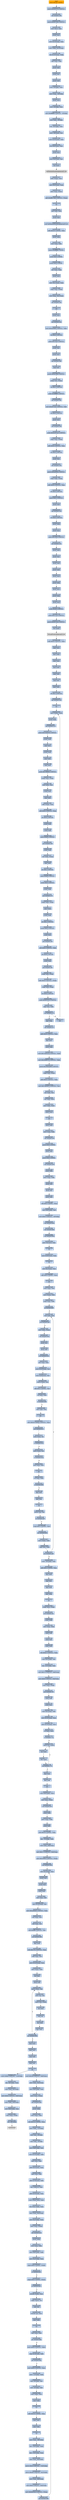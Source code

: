digraph G {
node[shape=rectangle,style=filled,fillcolor=lightsteelblue,color=lightsteelblue]
bgcolor="transparent"
a0x00401004pushl_0x28UINT8[label="start\npushl $0x28<UINT8>",fillcolor="orange",color="lightgrey"];
a0x00401006pushl_0x402070UINT32[label="0x00401006\npushl $0x402070<UINT32>"];
a0x0040100bcall_0x00401284[label="0x0040100b\ncall 0x00401284"];
a0x00401284pushl_0x4012d0UINT32[label="0x00401284\npushl $0x4012d0<UINT32>"];
a0x00401289movl_fs_0_eax[label="0x00401289\nmovl %fs:0, %eax"];
a0x0040128fpushl_eax[label="0x0040128f\npushl %eax"];
a0x00401290movl_0x10esp__eax[label="0x00401290\nmovl 0x10(%esp), %eax"];
a0x00401294movl_ebp_0x10esp_[label="0x00401294\nmovl %ebp, 0x10(%esp)"];
a0x00401298leal_0x10esp__ebp[label="0x00401298\nleal 0x10(%esp), %ebp"];
a0x0040129csubl_eax_esp[label="0x0040129c\nsubl %eax, %esp"];
a0x0040129epushl_ebx[label="0x0040129e\npushl %ebx"];
a0x0040129fpushl_esi[label="0x0040129f\npushl %esi"];
a0x004012a0pushl_edi[label="0x004012a0\npushl %edi"];
a0x004012a1movl__8ebp__eax[label="0x004012a1\nmovl -8(%ebp), %eax"];
a0x004012a4movl_esp__24ebp_[label="0x004012a4\nmovl %esp, -24(%ebp)"];
a0x004012a7pushl_eax[label="0x004012a7\npushl %eax"];
a0x004012a8movl__4ebp__eax[label="0x004012a8\nmovl -4(%ebp), %eax"];
a0x004012abmovl_0xffffffffUINT32__4ebp_[label="0x004012ab\nmovl $0xffffffff<UINT32>, -4(%ebp)"];
a0x004012b2movl_eax__8ebp_[label="0x004012b2\nmovl %eax, -8(%ebp)"];
a0x004012b5leal__16ebp__eax[label="0x004012b5\nleal -16(%ebp), %eax"];
a0x004012b8movl__56eax__esi[label="0x004012b8\nmovl -56(%eax), %esi"];
a0x004012bbmovl_0x20eax__eax[label="0x004012bb\nmovl 0x20(%eax), %eax"];
a0x004012beleal_0x4eax__eax[label="0x004012be\nleal 0x4(%eax), %eax"];
a0x004012c1pushl_eax[label="0x004012c1\npushl %eax"];
a0x004012c2movl_0x5esi__esi[label="0x004012c2\nmovl 0x5(%esi), %esi"];
a0x004012c5call_esi_[label="0x004012c5\ncall (%esi)"];
GetModuleHandleA_kernel32_dll[label="GetModuleHandleA@kernel32.dll",fillcolor="lightgrey",color="lightgrey"];
a0x004012c7addl_esp__eax[label="0x004012c7\naddl (%esp), %eax"];
a0x004012camovl_0x5eax__eax[label="0x004012ca\nmovl 0x5(%eax), %eax"];
a0x004012cdmovl_eax_eax_[label="0x004012cd\nmovl %eax, (%eax)"];
a0x004012cfaddl_0xfff613d4UINT32_eax_[label="0x004012cf\naddl $0xfff613d4<UINT32>, (%eax)"];
a0x004012d5ret[label="0x004012d5\nret"];
a0x00401010xorl_edi_edi[label="0x00401010\nxorl %edi, %edi"];
a0x00401012pushl_edi[label="0x00401012\npushl %edi"];
a0x00401013call_GetModuleHandleA_kernel32_dll[label="0x00401013\ncall GetModuleHandleA@kernel32.dll"];
a0x004013d4addl_0x50UINT8_esp[label="0x004013d4\naddl $0x50<UINT8>, %esp"];
a0x004013d7pushl_ebp[label="0x004013d7\npushl %ebp"];
a0x004013d8movl_esp_ebp[label="0x004013d8\nmovl %esp, %ebp"];
a0x004013dapushl_0xffffffffUINT8[label="0x004013da\npushl $0xffffffff<UINT8>"];
a0x004013dcpushl_0x0UINT8[label="0x004013dc\npushl $0x0<UINT8>"];
a0x004013depushl_0x0UINT8[label="0x004013de\npushl $0x0<UINT8>"];
a0x004013e0xorl_eax_eax[label="0x004013e0\nxorl %eax, %eax"];
a0x004013e2pushl_eax[label="0x004013e2\npushl %eax"];
a0x004013e3movl_fs_eax__eax[label="0x004013e3\nmovl %fs:(%eax), %eax"];
a0x004013e6xchgl_eax_esp_[label="0x004013e6\nxchgl %eax, (%esp)"];
a0x004013e9movl_esp_fs_eax_[label="0x004013e9\nmovl %esp, %fs:(%eax)"];
a0x004013eccall_0x004012e4[label="0x004013ec\ncall 0x004012e4"];
a0x004012e4ret[label="0x004012e4\nret"];
a0x004013f1pushl_eax[label="0x004013f1\npushl %eax"];
a0x004013f2call_0x004013cc[label="0x004013f2\ncall 0x004013cc"];
a0x004013ccmovl_0x4a0d68UINT32_ebx[label="0x004013cc\nmovl $0x4a0d68<UINT32>, %ebx"];
a0x004013d1ret_0x4UINT16[label="0x004013d1\nret $0x4<UINT16>"];
a0x004013f7pushl_0x10a0UINT32[label="0x004013f7\npushl $0x10a0<UINT32>"];
a0x004013fcpushl_esi[label="0x004013fc\npushl %esi"];
a0x004013fdpushl_ecx[label="0x004013fd\npushl %ecx"];
a0x004013fecall_0x004013b0[label="0x004013fe\ncall 0x004013b0"];
a0x004013b0popl_esi[label="0x004013b0\npopl %esi"];
a0x004013b1pushl_0x4a1f88UINT32[label="0x004013b1\npushl $0x4a1f88<UINT32>"];
a0x004013b6xchgl_esi_esp_[label="0x004013b6\nxchgl %esi, (%esp)"];
a0x004013b9ret_0xcUINT16[label="0x004013b9\nret $0xc<UINT16>"];
a0x00401403pushl_0xffffffffUINT32[label="0x00401403\npushl $0xffffffff<UINT32>"];
a0x00401408call_0x0040136c[label="0x00401408\ncall 0x0040136c"];
a0x0040136cmovl_0x4015e4UINT32_edi[label="0x0040136c\nmovl $0x4015e4<UINT32>, %edi"];
a0x00401371ret_0x4UINT16[label="0x00401371\nret $0x4<UINT16>"];
a0x0040140dpushl_ecx[label="0x0040140d\npushl %ecx"];
a0x0040140ecall_0x0040139f[label="0x0040140e\ncall 0x0040139f"];
a0x0040139fpushl_0x4c4f7ea2UINT32[label="0x0040139f\npushl $0x4c4f7ea2<UINT32>"];
a0x004013a4xchgl_eax_esp_[label="0x004013a4\nxchgl %eax, (%esp)"];
a0x004013a7addl_0x4UINT32_esp[label="0x004013a7\naddl $0x4<UINT32>, %esp"];
a0x004013adret_0x4UINT16[label="0x004013ad\nret $0x4<UINT16>"];
a0x00401413pushl_esi[label="0x00401413\npushl %esi"];
a0x00401414call_0x0040135b[label="0x00401414\ncall 0x0040135b"];
a0x0040135bpushl_0x4a0004UINT32[label="0x0040135b\npushl $0x4a0004<UINT32>"];
a0x00401360xchgl_edx_esp_[label="0x00401360\nxchgl %edx, (%esp)"];
a0x00401363addl_0x4UINT32_esp[label="0x00401363\naddl $0x4<UINT32>, %esp"];
a0x00401369ret_0x4UINT16[label="0x00401369\nret $0x4<UINT16>"];
a0x00401419pushl_0x2UINT32[label="0x00401419\npushl $0x2<UINT32>"];
a0x0040141epushl_edi[label="0x0040141e\npushl %edi"];
a0x0040141fcall_0x0040132e[label="0x0040141f\ncall 0x0040132e"];
a0x0040132eret_0x8UINT16[label="0x0040132e\nret $0x8<UINT16>"];
a0x00401424pushl_ebp[label="0x00401424\npushl %ebp"];
a0x00401425pushl_eax[label="0x00401425\npushl %eax"];
a0x00401426pushl_0x1000UINT32[label="0x00401426\npushl $0x1000<UINT32>"];
a0x0040142bcall_0x00401331[label="0x0040142b\ncall 0x00401331"];
a0x00401331pushl_ebx[label="0x00401331\npushl %ebx"];
a0x00401332pushl_esi[label="0x00401332\npushl %esi"];
a0x00401333pushl_edi[label="0x00401333\npushl %edi"];
a0x00401334pushl_edx[label="0x00401334\npushl %edx"];
a0x00401335pushl_eax[label="0x00401335\npushl %eax"];
a0x00401336pushl_ebp[label="0x00401336\npushl %ebp"];
a0x00401337pushl_ecx[label="0x00401337\npushl %ecx"];
a0x00401338pushl_ebp[label="0x00401338\npushl %ebp"];
a0x00401339pushl_esp[label="0x00401339\npushl %esp"];
a0x0040133apushl_0x40UINT32[label="0x0040133a\npushl $0x40<UINT32>"];
a0x0040133fpushl_0x1220UINT32[label="0x0040133f\npushl $0x1220<UINT32>"];
a0x00401344pushl_0x4015e4UINT32[label="0x00401344\npushl $0x4015e4<UINT32>"];
a0x00401349call_edx_[label="0x00401349\ncall (%edx)"];
VirtualProtect_kernel32_dll[label="VirtualProtect@kernel32.dll",fillcolor="lightgrey",color="lightgrey"];
a0x0040134baddl_0x4UINT32_esp[label="0x0040134b\naddl $0x4<UINT32>, %esp"];
a0x00401351popl_ecx[label="0x00401351\npopl %ecx"];
a0x00401352popl_ebp[label="0x00401352\npopl %ebp"];
a0x00401353popl_eax[label="0x00401353\npopl %eax"];
a0x00401354popl_edx[label="0x00401354\npopl %edx"];
a0x00401355popl_edi[label="0x00401355\npopl %edi"];
a0x00401356popl_esi[label="0x00401356\npopl %esi"];
a0x00401357popl_ebx[label="0x00401357\npopl %ebx"];
a0x00401358ret_0xcUINT16[label="0x00401358\nret $0xc<UINT16>"];
a0x00401430call_0x004012e5[label="0x00401430\ncall 0x004012e5"];
a0x004012e5ret[label="0x004012e5\nret"];
a0x00401435movl_ebx__edx[label="0x00401435\nmovl (%ebx), %edx"];
a0x00401437pushl_edx[label="0x00401437\npushl %edx"];
a0x00401438call_0x0040137d[label="0x00401438\ncall 0x0040137d"];
a0x0040137dpushl_0x3c6ef35fUINT32[label="0x0040137d\npushl $0x3c6ef35f<UINT32>"];
a0x00401382pushl_edx[label="0x00401382\npushl %edx"];
a0x00401383popl_ecx[label="0x00401383\npopl %ecx"];
a0x00401384pushl_eax[label="0x00401384\npushl %eax"];
a0x00401385popl_edx[label="0x00401385\npopl %edx"];
a0x00401386popl_eax[label="0x00401386\npopl %eax"];
a0x00401387pushl_0x19660dUINT32[label="0x00401387\npushl $0x19660d<UINT32>"];
a0x0040138cxchgl_eax_esp_[label="0x0040138c\nxchgl %eax, (%esp)"];
a0x0040138fmull_edx_eax[label="0x0040138f\nmull %edx, %eax"];
a0x00401391pushl_ecx[label="0x00401391\npushl %ecx"];
a0x00401392popl_edx[label="0x00401392\npopl %edx"];
a0x00401393addl_esp__eax[label="0x00401393\naddl (%esp), %eax"];
a0x00401396addl_0x4UINT32_esp[label="0x00401396\naddl $0x4<UINT32>, %esp"];
a0x0040139cret_0x4UINT16[label="0x0040139c\nret $0x4<UINT16>"];
a0x0040143dpushl_edx[label="0x0040143d\npushl %edx"];
a0x0040143epushl_edi[label="0x0040143e\npushl %edi"];
a0x0040143fpushl_0x80UINT32[label="0x0040143f\npushl $0x80<UINT32>"];
a0x00401444call_0x004012e6[label="0x00401444\ncall 0x004012e6"];
a0x004012e6pushl_eax[label="0x004012e6\npushl %eax"];
a0x004012e7xorl_edx_esp_[label="0x004012e7\nxorl %edx, (%esp)"];
a0x004012eapopl_edx[label="0x004012ea\npopl %edx"];
a0x004012ebret_0xcUINT16[label="0x004012eb\nret $0xc<UINT16>"];
a0x00401449pushl_0x80UINT32[label="0x00401449\npushl $0x80<UINT32>"];
a0x0040144epushl_0x0UINT32[label="0x0040144e\npushl $0x0<UINT32>"];
a0x00401453pushl_ebx[label="0x00401453\npushl %ebx"];
a0x00401454call_0x00401374[label="0x00401454\ncall 0x00401374"];
a0x00401374xchgl_edx_esp_[label="0x00401374\nxchgl %edx, (%esp)"];
a0x00401377popl_edi_[label="0x00401377\npopl (%edi)"];
a0x00401379pushl_edx[label="0x00401379\npushl %edx"];
a0x0040137aret_0xcUINT16[label="0x0040137a\nret $0xc<UINT16>"];
a0x00401459pushl_0x0UINT32[label="0x00401459\npushl $0x0<UINT32>"];
a0x0040145epushl_ecx[label="0x0040145e\npushl %ecx"];
a0x0040145fcall_0x004012ee[label="0x0040145f\ncall 0x004012ee"];
a0x004012eeaddl_0x4UINT32_ebx[label="0x004012ee\naddl $0x4<UINT32>, %ebx"];
a0x004012f4ret_0x8UINT16[label="0x004012f4\nret $0x8<UINT16>"];
a0x00401464pushl_eax[label="0x00401464\npushl %eax"];
a0x00401465call_0x004013bc[label="0x00401465\ncall 0x004013bc"];
a0x004013bcxchgl_edi_esp_[label="0x004013bc\nxchgl %edi, (%esp)"];
a0x004013bfaddl_0x4UINT32_esp_[label="0x004013bf\naddl $0x4<UINT32>, (%esp)"];
a0x004013c6xchgl_edi_esp_[label="0x004013c6\nxchgl %edi, (%esp)"];
a0x004013c9ret_0x4UINT16[label="0x004013c9\nret $0x4<UINT16>"];
a0x0040146apushl_0x401435UINT32[label="0x0040146a\npushl $0x401435<UINT32>"];
a0x0040146fcmpl_esi_ebx[label="0x0040146f\ncmpl %esi, %ebx"];
a0x00401471jae_0x00401474[label="0x00401471\njae 0x00401474"];
a0x00401473ret[label="0x00401473\nret"];
a0x00401474popl_ebp[label="0x00401474\npopl %ebp"];
a0x00401475call_0x004012f7[label="0x00401475\ncall 0x004012f7"];
a0x004012f7addl_0x4UINT32_esp[label="0x004012f7\naddl $0x4<UINT32>, %esp"];
a0x004012fdpopl_fs_0[label="0x004012fd\npopl %fs:0"];
a0x00401304pushl_ebp[label="0x00401304\npushl %ebp"];
a0x00401305movl_0x7abcfa24UINT32_edx[label="0x00401305\nmovl $0x7abcfa24<UINT32>, %edx"];
a0x0040130amovl_0x26fef87dUINT32_ebx[label="0x0040130a\nmovl $0x26fef87d<UINT32>, %ebx"];
a0x0040130fpushl_0x26beed99UINT32[label="0x0040130f\npushl $0x26beed99<UINT32>"];
a0x00401314xchgl_edi_esp_[label="0x00401314\nxchgl %edi, (%esp)"];
a0x00401317addl_0x4UINT32_esp[label="0x00401317\naddl $0x4<UINT32>, %esp"];
a0x0040131dmovl_0x7afce921UINT32_esi[label="0x0040131d\nmovl $0x7afce921<UINT32>, %esi"];
a0x00401322xorl_edx_esi[label="0x00401322\nxorl %edx, %esi"];
a0x00401324xorl_edi_ebx[label="0x00401324\nxorl %edi, %ebx"];
a0x00401326movl_ebx_esi_[label="0x00401326\nmovl %ebx, (%esi)"];
a0x00401328pushl_esi_[label="0x00401328\npushl (%esi)"];
a0x0040132aret[label="0x0040132a\nret"];
a0x004015e4pushl_ebp[label="0x004015e4\npushl %ebp"];
a0x004015e5movl_esp_ebp[label="0x004015e5\nmovl %esp, %ebp"];
a0x004015e7call_0x004015f8[label="0x004015e7\ncall 0x004015f8"];
a0x004015f8pushl_0x0UINT8[label="0x004015f8\npushl $0x0<UINT8>"];
a0x004015fapushl_esp[label="0x004015fa\npushl %esp"];
a0x004015fbpushl_0x0UINT8[label="0x004015fb\npushl $0x0<UINT8>"];
a0x004015fdcall_0x00401ab0[label="0x004015fd\ncall 0x00401ab0"];
a0x00401ab0pushl_ebp[label="0x00401ab0\npushl %ebp"];
a0x00401ab1movl_esp_ebp[label="0x00401ab1\nmovl %esp, %ebp"];
a0x00401ab3pushl_edi[label="0x00401ab3\npushl %edi"];
a0x00401ab4pushl_esi[label="0x00401ab4\npushl %esi"];
a0x00401ab5pushl_ebx[label="0x00401ab5\npushl %ebx"];
a0x00401ab6subl_0xcUINT8_esp[label="0x00401ab6\nsubl $0xc<UINT8>, %esp"];
a0x00401ab9movl_0x8ebp__edi[label="0x00401ab9\nmovl 0x8(%ebp), %edi"];
a0x00401abcmovl_0x0UINT32__16ebp_[label="0x00401abc\nmovl $0x0<UINT32>, -16(%ebp)"];
a0x00401ac3call_0x004016de[label="0x00401ac3\ncall 0x004016de"];
a0x004016decall_0x004016bb[label="0x004016de\ncall 0x004016bb"];
a0x004016bbcall_0x004016b4[label="0x004016bb\ncall 0x004016b4"];
a0x004016b4movl_fs_0x18_eax[label="0x004016b4\nmovl %fs:0x18, %eax"];
a0x004016baret[label="0x004016ba\nret"];
a0x004016c0movl_0x30eax__eax[label="0x004016c0\nmovl 0x30(%eax), %eax"];
a0x004016c3ret[label="0x004016c3\nret"];
a0x004016e3movl_0xceax__eax[label="0x004016e3\nmovl 0xc(%eax), %eax"];
a0x004016e6addl_0xcUINT8_eax[label="0x004016e6\naddl $0xc<UINT8>, %eax"];
a0x004016e9ret[label="0x004016e9\nret"];
a0x00401ac8movl_eax_esi[label="0x00401ac8\nmovl %eax, %esi"];
a0x00401acamovl_eax__ebx[label="0x00401aca\nmovl (%eax), %ebx"];
a0x00401acccmpl_eax_ebx[label="0x00401acc\ncmpl %eax, %ebx"];
a0x00401aceje_0x00401b09[label="0x00401ace\nje 0x00401b09"];
a0x00401ad0testl_edi_edi[label="0x00401ad0\ntestl %edi, %edi"];
a0x00401ad2jne_0x00401ae9[label="0x00401ad2\njne 0x00401ae9"];
a0x00401ad4movl_ebx_esp_[label="0x00401ad4\nmovl %ebx, (%esp)"];
a0x00401ad7call_0x0040164c[label="0x00401ad7\ncall 0x0040164c"];
a0x0040164cpushl_esi[label="0x0040164c\npushl %esi"];
a0x0040164dpushl_edi[label="0x0040164d\npushl %edi"];
a0x0040164ecall_0x0040162d[label="0x0040164e\ncall 0x0040162d"];
a0x0040162dxorl_eax_eax[label="0x0040162d\nxorl %eax, %eax"];
a0x0040162fmovl_0x10esp__esi[label="0x0040162f\nmovl 0x10(%esp), %esi"];
a0x00401633movl_0x28esi__esi[label="0x00401633\nmovl 0x28(%esi), %esi"];
a0x00401636movw_esi__ax[label="0x00401636\nmovw (%esi), %ax"];
a0x00401639addl_0x2UINT8_esi[label="0x00401639\naddl $0x2<UINT8>, %esi"];
a0x0040163corl_eax_eax[label="0x0040163c\norl %eax, %eax"];
a0x0040163eje_0x00401649[label="0x0040163e\nje 0x00401649"];
a0x00401649movl_edi_esi[label="0x00401649\nmovl %edi, %esi"];
a0x0040164bret[label="0x0040164b\nret"];
a0x00401653movl_0x54744e6eUINT32_eax[label="0x00401653\nmovl $0x54744e6e<UINT32>, %eax"];
a0x00401658call_0x00401612[label="0x00401658\ncall 0x00401612"];
a0x00401612xorb_esi__al[label="0x00401612\nxorb (%esi), %al"];
a0x00401614je_0x0040161d[label="0x00401614\nje 0x0040161d"];
a0x00401616xorb_esi__ah[label="0x00401616\nxorb (%esi), %ah"];
a0x00401618je_0x0040161d[label="0x00401618\nje 0x0040161d"];
a0x0040161axorl_eax_eax[label="0x0040161a\nxorl %eax, %eax"];
a0x0040161cret[label="0x0040161c\nret"];
a0x0040165dorl_eax_eax[label="0x0040165d\norl %eax, %eax"];
a0x0040165fje_0x0040166f[label="0x0040165f\nje 0x0040166f"];
a0x0040166fpopl_edi[label="0x0040166f\npopl %edi"];
a0x00401670popl_esi[label="0x00401670\npopl %esi"];
a0x00401671ret[label="0x00401671\nret"];
a0x00401adctestw_ax_ax[label="0x00401adc\ntestw %ax, %ax"];
a0x00401adfje_0x00401ae9[label="0x00401adf\nje 0x00401ae9"];
a0x00401ae9cmpl_0x1UINT8_edi[label="0x00401ae9\ncmpl $0x1<UINT8>, %edi"];
a0x00401aecjne_0x00401b03[label="0x00401aec\njne 0x00401b03"];
a0x00401b03movl_ebx__ebx[label="0x00401b03\nmovl (%ebx), %ebx"];
a0x00401b05cmpl_esi_ebx[label="0x00401b05\ncmpl %esi, %ebx"];
a0x00401b07jne_0x00401ad0[label="0x00401b07\njne 0x00401ad0"];
a0x00401b09movl__16ebp__eax[label="0x00401b09\nmovl -16(%ebp), %eax"];
a0x00401b0caddl_0xcUINT8_esp[label="0x00401b0c\naddl $0xc<UINT8>, %esp"];
a0x00401b0fpopl_ebx[label="0x00401b0f\npopl %ebx"];
a0x00401b10popl_esi[label="0x00401b10\npopl %esi"];
a0x00401b11popl_edi[label="0x00401b11\npopl %edi"];
a0x00401b12popl_ebp[label="0x00401b12\npopl %ebp"];
a0x00401b13ret[label="0x00401b13\nret"];
a0x00401602xchgl_eax_esp_[label="0x00401602\nxchgl %eax, (%esp)"];
a0x00401605call_0x00401cba[label="0x00401605\ncall 0x00401cba"];
a0x00401cbapushl_ebp[label="0x00401cba\npushl %ebp"];
a0x00401cbbmovl_esp_ebp[label="0x00401cbb\nmovl %esp, %ebp"];
a0x00401cbdpushl_edi[label="0x00401cbd\npushl %edi"];
a0x00401cbepushl_esi[label="0x00401cbe\npushl %esi"];
a0x00401cbfpushl_ebx[label="0x00401cbf\npushl %ebx"];
a0x00401cc0subl_0xecUINT32_esp[label="0x00401cc0\nsubl $0xec<UINT32>, %esp"];
a0x00401cc6movl_0xcebp__esi[label="0x00401cc6\nmovl 0xc(%ebp), %esi"];
a0x00401cc9leal__152ebp__eax[label="0x00401cc9\nleal -152(%ebp), %eax"];
a0x00401ccfmovl_0x7cUINT32_0x8esp_[label="0x00401ccf\nmovl $0x7c<UINT32>, 0x8(%esp)"];
a0x00401cd7movl_0x0UINT32_0x4esp_[label="0x00401cd7\nmovl $0x0<UINT32>, 0x4(%esp)"];
a0x00401cdfmovl_eax_esp_[label="0x00401cdf\nmovl %eax, (%esp)"];
a0x00401ce2call_0x00401762[label="0x00401ce2\ncall 0x00401762"];
a0x00401762pushl_edi[label="0x00401762\npushl %edi"];
a0x00401763pushl_ecx[label="0x00401763\npushl %ecx"];
a0x00401764movl_0xcesp__edi[label="0x00401764\nmovl 0xc(%esp), %edi"];
a0x00401768movl_0x10esp__eax[label="0x00401768\nmovl 0x10(%esp), %eax"];
a0x0040176cmovl_0x14esp__ecx[label="0x0040176c\nmovl 0x14(%esp), %ecx"];
a0x00401770orl_ecx_ecx[label="0x00401770\norl %ecx, %ecx"];
a0x00401772je_0x0040177a[label="0x00401772\nje 0x0040177a"];
a0x00401774movb_al_edi_[label="0x00401774\nmovb %al, (%edi)"];
a0x00401776incl_edi[label="0x00401776\nincl %edi"];
a0x00401777decl_ecx[label="0x00401777\ndecl %ecx"];
a0x00401778jne_0x00401774[label="0x00401778\njne 0x00401774"];
a0x0040177apopl_ecx[label="0x0040177a\npopl %ecx"];
a0x0040177bpopl_edi[label="0x0040177b\npopl %edi"];
a0x0040177cret[label="0x0040177c\nret"];
a0x00401ce7movl_0x8ebp__eax[label="0x00401ce7\nmovl 0x8(%ebp), %eax"];
a0x00401ceamovl_eax_esp_[label="0x00401cea\nmovl %eax, (%esp)"];
a0x00401cedcall_0x00401bec[label="0x00401ced\ncall 0x00401bec"];
a0x00401becpushl_ebp[label="0x00401bec\npushl %ebp"];
a0x00401bedmovl_esp_ebp[label="0x00401bed\nmovl %esp, %ebp"];
a0x00401befpushl_ebx[label="0x00401bef\npushl %ebx"];
a0x00401bf0subl_0x54UINT8_esp[label="0x00401bf0\nsubl $0x54<UINT8>, %esp"];
a0x00401bf3leal__72ebp__ebx[label="0x00401bf3\nleal -72(%ebp), %ebx"];
a0x00401bf6movl_ebx_0x8esp_[label="0x00401bf6\nmovl %ebx, 0x8(%esp)"];
a0x00401bfamovl_0x17UINT32_0x4esp_[label="0x00401bfa\nmovl $0x17<UINT32>, 0x4(%esp)"];
a0x00401c02movl_0x2000eUINT32_esp_[label="0x00401c02\nmovl $0x2000e<UINT32>, (%esp)"];
a0x00401c09call_0x00401964[label="0x00401c09\ncall 0x00401964"];
a0x00401964movl_0xcesp__eax[label="0x00401964\nmovl 0xc(%esp), %eax"];
a0x00401968pushl_esi[label="0x00401968\npushl %esi"];
a0x00401969pushl_edi[label="0x00401969\npushl %edi"];
a0x0040196apushl_ecx[label="0x0040196a\npushl %ecx"];
a0x0040196bmovl_eax_edi[label="0x0040196b\nmovl %eax, %edi"];
a0x0040196dmovl_0x10esp__esi[label="0x0040196d\nmovl 0x10(%esp), %esi"];
a0x00401971movl_0xa46de6UINT32_eax[label="0x00401971\nmovl $0xa46de6<UINT32>, %eax"];
a0x00401976xorl_eax_esi[label="0x00401976\nxorl %eax, %esi"];
a0x00401978subl_eax_esi[label="0x00401978\nsubl %eax, %esi"];
a0x0040197aandl_0xffffUINT32_esi[label="0x0040197a\nandl $0xffff<UINT32>, %esi"];
a0x00401980call_0x00401985[label="0x00401980\ncall 0x00401985"];
a0x00401985popl_eax[label="0x00401985\npopl %eax"];
a0x00401986subl_0x135UINT32_eax[label="0x00401986\nsubl $0x135<UINT32>, %eax"];
a0x0040198baddl_eax_esi[label="0x0040198b\naddl %eax, %esi"];
a0x0040198dmovl_0x14esp__ecx[label="0x0040198d\nmovl 0x14(%esp), %ecx"];
a0x00401991movl_esi__eax[label="0x00401991\nmovl (%esi), %eax"];
a0x00401993incl_esi[label="0x00401993\nincl %esi"];
a0x00401994pushl_edi[label="0x00401994\npushl %edi"];
a0x00401995movb_esi__ah[label="0x00401995\nmovb (%esi), %ah"];
a0x00401997xorb_al_ah[label="0x00401997\nxorb %al, %ah"];
a0x00401999movb_ah_edi_[label="0x00401999\nmovb %ah, (%edi)"];
a0x0040199bincl_esi[label="0x0040199b\nincl %esi"];
a0x0040199crorb_al[label="0x0040199c\nrorb %al"];
a0x0040199eincl_edi[label="0x0040199e\nincl %edi"];
a0x0040199fdecl_ecx[label="0x0040199f\ndecl %ecx"];
a0x004019a0jne_0x00401995[label="0x004019a0\njne 0x00401995"];
a0x004019a2popl_eax[label="0x004019a2\npopl %eax"];
a0x004019a3popl_ecx[label="0x004019a3\npopl %ecx"];
a0x004019a4popl_edi[label="0x004019a4\npopl %edi"];
a0x004019a5popl_esi[label="0x004019a5\npopl %esi"];
a0x004019a6ret[label="0x004019a6\nret"];
a0x00401c0emovl_0x39UINT32_0x8esp_[label="0x00401c0e\nmovl $0x39<UINT32>, 0x8(%esp)"];
a0x00401c16movl_ebx_0x4esp_[label="0x00401c16\nmovl %ebx, 0x4(%esp)"];
a0x00401c1amovl_0x8ebp__eax[label="0x00401c1a\nmovl 0x8(%ebp), %eax"];
a0x00401c1dmovl_eax_esp_[label="0x00401c1d\nmovl %eax, (%esp)"];
a0x00401c20call_0x00401b4e[label="0x00401c20\ncall 0x00401b4e"];
a0x00401b4epushl_ebp[label="0x00401b4e\npushl %ebp"];
a0x00401b4fmovl_esp_ebp[label="0x00401b4f\nmovl %esp, %ebp"];
a0x00401b51subl_0x14UINT8_esp[label="0x00401b51\nsubl $0x14<UINT8>, %esp"];
a0x00401b54movl_ebx__12ebp_[label="0x00401b54\nmovl %ebx, -12(%ebp)"];
a0x00401b57movl_esi__8ebp_[label="0x00401b57\nmovl %esi, -8(%ebp)"];
a0x00401b5amovl_edi__4ebp_[label="0x00401b5a\nmovl %edi, -4(%ebp)"];
a0x00401b5dmovl_0x8ebp__esi[label="0x00401b5d\nmovl 0x8(%ebp), %esi"];
a0x00401b60movl_0x10ebp__ebx[label="0x00401b60\nmovl 0x10(%ebp), %ebx"];
a0x00401b63movl_esi_eax[label="0x00401b63\nmovl %esi, %eax"];
a0x00401b65addl_0x3cesi__eax[label="0x00401b65\naddl 0x3c(%esi), %eax"];
a0x00401b68movl_esi_edi[label="0x00401b68\nmovl %esi, %edi"];
a0x00401b6aaddl_0x78eax__edi[label="0x00401b6a\naddl 0x78(%eax), %edi"];
a0x00401b6dleal_ebx4__eax[label="0x00401b6d\nleal (,%ebx,4), %eax"];
a0x00401b74addl_0x20edi__eax[label="0x00401b74\naddl 0x20(%edi), %eax"];
a0x00401b77movl_eaxesi__edx[label="0x00401b77\nmovl (%eax,%esi), %edx"];
a0x00401b7aleal_esiedx__eax[label="0x00401b7a\nleal (%esi,%edx), %eax"];
a0x00401b7dmovl_eax_0x4esp_[label="0x00401b7d\nmovl %eax, 0x4(%esp)"];
a0x00401b81movl_0xcebp__eax[label="0x00401b81\nmovl 0xc(%ebp), %eax"];
a0x00401b84movl_eax_esp_[label="0x00401b84\nmovl %eax, (%esp)"];
a0x00401b87call_0x00401b14[label="0x00401b87\ncall 0x00401b14"];
a0x00401b14pushl_ebp[label="0x00401b14\npushl %ebp"];
a0x00401b15movl_esp_ebp[label="0x00401b15\nmovl %esp, %ebp"];
a0x00401b17movl_0x8ebp__edx[label="0x00401b17\nmovl 0x8(%ebp), %edx"];
a0x00401b1amovl_0xcebp__ecx[label="0x00401b1a\nmovl 0xc(%ebp), %ecx"];
a0x00401b1dcmpb_0x0UINT8_edx_[label="0x00401b1d\ncmpb $0x0<UINT8>, (%edx)"];
a0x00401b20je_0x00401b41[label="0x00401b20\nje 0x00401b41"];
a0x00401b22cmpb_0x0UINT8_ecx_[label="0x00401b22\ncmpb $0x0<UINT8>, (%ecx)"];
a0x00401b25je_0x00401b41[label="0x00401b25\nje 0x00401b41"];
a0x00401b41movzbl_edx__eax[label="0x00401b41\nmovzbl (%edx), %eax"];
a0x00401b44cmpb_ecx__al[label="0x00401b44\ncmpb (%ecx), %al"];
a0x00401b46sete_al[label="0x00401b46\nsete %al"];
a0x00401b49movzbl_al_eax[label="0x00401b49\nmovzbl %al, %eax"];
a0x00401b4cpopl_ebp[label="0x00401b4c\npopl %ebp"];
a0x00401b4dret[label="0x00401b4d\nret"];
a0x00401b8ctestl_eax_eax[label="0x00401b8c\ntestl %eax, %eax"];
a0x00401b8ejne_0x00401bbd[label="0x00401b8e\njne 0x00401bbd"];
a0x00401b90movl_0x0UINT32_ebx[label="0x00401b90\nmovl $0x0<UINT32>, %ebx"];
a0x00401b95cmpl_0x18edi__ebx[label="0x00401b95\ncmpl 0x18(%edi), %ebx"];
a0x00401b98jae_0x00401bda[label="0x00401b98\njae 0x00401bda"];
a0x00401bdamovl_0x0UINT32_eax[label="0x00401bda\nmovl $0x0<UINT32>, %eax"];
a0x00401bdfmovl__12ebp__ebx[label="0x00401bdf\nmovl -12(%ebp), %ebx"];
a0x00401be2movl__8ebp__esi[label="0x00401be2\nmovl -8(%ebp), %esi"];
a0x00401be5movl__4ebp__edi[label="0x00401be5\nmovl -4(%ebp), %edi"];
a0x00401be8movl_ebp_esp[label="0x00401be8\nmovl %ebp, %esp"];
a0x00401beapopl_ebp[label="0x00401bea\npopl %ebp"];
a0x00401bebret[label="0x00401beb\nret"];
a0x00401c25addl_0x54UINT8_esp[label="0x00401c25\naddl $0x54<UINT8>, %esp"];
a0x00401c28popl_ebx[label="0x00401c28\npopl %ebx"];
a0x00401c29popl_ebp[label="0x00401c29\npopl %ebp"];
a0x00401c2aret[label="0x00401c2a\nret"];
a0x00401cf2movl_eax__68ebp_[label="0x00401cf2\nmovl %eax, -68(%ebp)"];
a0x00401cf5leal__224ebp__ebx[label="0x00401cf5\nleal -224(%ebp), %ebx"];
a0x00401cfbleal__216ebp__eax[label="0x00401cfb\nleal -216(%ebp), %eax"];
a0x00401d01movl_eax_0x4ebx_[label="0x00401d01\nmovl %eax, 0x4(%ebx)"];
a0x00401d04movw_0x0UINT16__224ebp_[label="0x00401d04\nmovw $0x0<UINT16>, -224(%ebp)"];
a0x00401d0dmovw_0x40UINT16_0x2ebx_[label="0x00401d0d\nmovw $0x40<UINT16>, 0x2(%ebx)"];
a0x00401d13movl_eax_0x8esp_[label="0x00401d13\nmovl %eax, 0x8(%esp)"];
a0x00401d17movl_0xbUINT32_0x4esp_[label="0x00401d17\nmovl $0xb<UINT32>, 0x4(%esp)"];
a0x00401d1fmovl_0x6403e4UINT32_esp_[label="0x00401d1f\nmovl $0x6403e4<UINT32>, (%esp)"];
a0x00401d26call_0x00401964[label="0x00401d26\ncall 0x00401964"];
a0x00401d2bmovw_0xbUINT16__224ebp_[label="0x00401d2b\nmovw $0xb<UINT16>, -224(%ebp)"];
a0x00401d34leal__64ebp__eax[label="0x00401d34\nleal -64(%ebp), %eax"];
a0x00401d37movl_eax_0xcesp_[label="0x00401d37\nmovl %eax, 0xc(%esp)"];
a0x00401d3bmovl_0x0UINT32_0x8esp_[label="0x00401d3b\nmovl $0x0<UINT32>, 0x8(%esp)"];
a0x00401d43movl_ebx_0x4esp_[label="0x00401d43\nmovl %ebx, 0x4(%esp)"];
a0x00401d47movl_0x8ebp__eax[label="0x00401d47\nmovl 0x8(%ebp), %eax"];
a0x00401d4amovl_eax_esp_[label="0x00401d4a\nmovl %eax, (%esp)"];
a0x00401d4dcall__68ebp_[label="0x00401d4d\ncall -68(%ebp)"];
a0x00000000[label="0x00000000",fillcolor="lightgrey",color="lightgrey"];
a0x00401004pushl_0x28UINT8 -> a0x00401006pushl_0x402070UINT32 [color="#000000"];
a0x00401006pushl_0x402070UINT32 -> a0x0040100bcall_0x00401284 [color="#000000"];
a0x0040100bcall_0x00401284 -> a0x00401284pushl_0x4012d0UINT32 [color="#000000"];
a0x00401284pushl_0x4012d0UINT32 -> a0x00401289movl_fs_0_eax [color="#000000"];
a0x00401289movl_fs_0_eax -> a0x0040128fpushl_eax [color="#000000"];
a0x0040128fpushl_eax -> a0x00401290movl_0x10esp__eax [color="#000000"];
a0x00401290movl_0x10esp__eax -> a0x00401294movl_ebp_0x10esp_ [color="#000000"];
a0x00401294movl_ebp_0x10esp_ -> a0x00401298leal_0x10esp__ebp [color="#000000"];
a0x00401298leal_0x10esp__ebp -> a0x0040129csubl_eax_esp [color="#000000"];
a0x0040129csubl_eax_esp -> a0x0040129epushl_ebx [color="#000000"];
a0x0040129epushl_ebx -> a0x0040129fpushl_esi [color="#000000"];
a0x0040129fpushl_esi -> a0x004012a0pushl_edi [color="#000000"];
a0x004012a0pushl_edi -> a0x004012a1movl__8ebp__eax [color="#000000"];
a0x004012a1movl__8ebp__eax -> a0x004012a4movl_esp__24ebp_ [color="#000000"];
a0x004012a4movl_esp__24ebp_ -> a0x004012a7pushl_eax [color="#000000"];
a0x004012a7pushl_eax -> a0x004012a8movl__4ebp__eax [color="#000000"];
a0x004012a8movl__4ebp__eax -> a0x004012abmovl_0xffffffffUINT32__4ebp_ [color="#000000"];
a0x004012abmovl_0xffffffffUINT32__4ebp_ -> a0x004012b2movl_eax__8ebp_ [color="#000000"];
a0x004012b2movl_eax__8ebp_ -> a0x004012b5leal__16ebp__eax [color="#000000"];
a0x004012b5leal__16ebp__eax -> a0x004012b8movl__56eax__esi [color="#000000"];
a0x004012b8movl__56eax__esi -> a0x004012bbmovl_0x20eax__eax [color="#000000"];
a0x004012bbmovl_0x20eax__eax -> a0x004012beleal_0x4eax__eax [color="#000000"];
a0x004012beleal_0x4eax__eax -> a0x004012c1pushl_eax [color="#000000"];
a0x004012c1pushl_eax -> a0x004012c2movl_0x5esi__esi [color="#000000"];
a0x004012c2movl_0x5esi__esi -> a0x004012c5call_esi_ [color="#000000"];
a0x004012c5call_esi_ -> GetModuleHandleA_kernel32_dll [color="#000000"];
GetModuleHandleA_kernel32_dll -> a0x004012c7addl_esp__eax [color="#000000"];
a0x004012c7addl_esp__eax -> a0x004012camovl_0x5eax__eax [color="#000000"];
a0x004012camovl_0x5eax__eax -> a0x004012cdmovl_eax_eax_ [color="#000000"];
a0x004012cdmovl_eax_eax_ -> a0x004012cfaddl_0xfff613d4UINT32_eax_ [color="#000000"];
a0x004012cfaddl_0xfff613d4UINT32_eax_ -> a0x004012d5ret [color="#000000"];
a0x004012d5ret -> a0x00401010xorl_edi_edi [color="#000000"];
a0x00401010xorl_edi_edi -> a0x00401012pushl_edi [color="#000000"];
a0x00401012pushl_edi -> a0x00401013call_GetModuleHandleA_kernel32_dll [color="#000000"];
a0x00401013call_GetModuleHandleA_kernel32_dll -> a0x004013d4addl_0x50UINT8_esp [color="#000000"];
a0x004013d4addl_0x50UINT8_esp -> a0x004013d7pushl_ebp [color="#000000"];
a0x004013d7pushl_ebp -> a0x004013d8movl_esp_ebp [color="#000000"];
a0x004013d8movl_esp_ebp -> a0x004013dapushl_0xffffffffUINT8 [color="#000000"];
a0x004013dapushl_0xffffffffUINT8 -> a0x004013dcpushl_0x0UINT8 [color="#000000"];
a0x004013dcpushl_0x0UINT8 -> a0x004013depushl_0x0UINT8 [color="#000000"];
a0x004013depushl_0x0UINT8 -> a0x004013e0xorl_eax_eax [color="#000000"];
a0x004013e0xorl_eax_eax -> a0x004013e2pushl_eax [color="#000000"];
a0x004013e2pushl_eax -> a0x004013e3movl_fs_eax__eax [color="#000000"];
a0x004013e3movl_fs_eax__eax -> a0x004013e6xchgl_eax_esp_ [color="#000000"];
a0x004013e6xchgl_eax_esp_ -> a0x004013e9movl_esp_fs_eax_ [color="#000000"];
a0x004013e9movl_esp_fs_eax_ -> a0x004013eccall_0x004012e4 [color="#000000"];
a0x004013eccall_0x004012e4 -> a0x004012e4ret [color="#000000"];
a0x004012e4ret -> a0x004013f1pushl_eax [color="#000000"];
a0x004013f1pushl_eax -> a0x004013f2call_0x004013cc [color="#000000"];
a0x004013f2call_0x004013cc -> a0x004013ccmovl_0x4a0d68UINT32_ebx [color="#000000"];
a0x004013ccmovl_0x4a0d68UINT32_ebx -> a0x004013d1ret_0x4UINT16 [color="#000000"];
a0x004013d1ret_0x4UINT16 -> a0x004013f7pushl_0x10a0UINT32 [color="#000000"];
a0x004013f7pushl_0x10a0UINT32 -> a0x004013fcpushl_esi [color="#000000"];
a0x004013fcpushl_esi -> a0x004013fdpushl_ecx [color="#000000"];
a0x004013fdpushl_ecx -> a0x004013fecall_0x004013b0 [color="#000000"];
a0x004013fecall_0x004013b0 -> a0x004013b0popl_esi [color="#000000"];
a0x004013b0popl_esi -> a0x004013b1pushl_0x4a1f88UINT32 [color="#000000"];
a0x004013b1pushl_0x4a1f88UINT32 -> a0x004013b6xchgl_esi_esp_ [color="#000000"];
a0x004013b6xchgl_esi_esp_ -> a0x004013b9ret_0xcUINT16 [color="#000000"];
a0x004013b9ret_0xcUINT16 -> a0x00401403pushl_0xffffffffUINT32 [color="#000000"];
a0x00401403pushl_0xffffffffUINT32 -> a0x00401408call_0x0040136c [color="#000000"];
a0x00401408call_0x0040136c -> a0x0040136cmovl_0x4015e4UINT32_edi [color="#000000"];
a0x0040136cmovl_0x4015e4UINT32_edi -> a0x00401371ret_0x4UINT16 [color="#000000"];
a0x00401371ret_0x4UINT16 -> a0x0040140dpushl_ecx [color="#000000"];
a0x0040140dpushl_ecx -> a0x0040140ecall_0x0040139f [color="#000000"];
a0x0040140ecall_0x0040139f -> a0x0040139fpushl_0x4c4f7ea2UINT32 [color="#000000"];
a0x0040139fpushl_0x4c4f7ea2UINT32 -> a0x004013a4xchgl_eax_esp_ [color="#000000"];
a0x004013a4xchgl_eax_esp_ -> a0x004013a7addl_0x4UINT32_esp [color="#000000"];
a0x004013a7addl_0x4UINT32_esp -> a0x004013adret_0x4UINT16 [color="#000000"];
a0x004013adret_0x4UINT16 -> a0x00401413pushl_esi [color="#000000"];
a0x00401413pushl_esi -> a0x00401414call_0x0040135b [color="#000000"];
a0x00401414call_0x0040135b -> a0x0040135bpushl_0x4a0004UINT32 [color="#000000"];
a0x0040135bpushl_0x4a0004UINT32 -> a0x00401360xchgl_edx_esp_ [color="#000000"];
a0x00401360xchgl_edx_esp_ -> a0x00401363addl_0x4UINT32_esp [color="#000000"];
a0x00401363addl_0x4UINT32_esp -> a0x00401369ret_0x4UINT16 [color="#000000"];
a0x00401369ret_0x4UINT16 -> a0x00401419pushl_0x2UINT32 [color="#000000"];
a0x00401419pushl_0x2UINT32 -> a0x0040141epushl_edi [color="#000000"];
a0x0040141epushl_edi -> a0x0040141fcall_0x0040132e [color="#000000"];
a0x0040141fcall_0x0040132e -> a0x0040132eret_0x8UINT16 [color="#000000"];
a0x0040132eret_0x8UINT16 -> a0x00401424pushl_ebp [color="#000000"];
a0x00401424pushl_ebp -> a0x00401425pushl_eax [color="#000000"];
a0x00401425pushl_eax -> a0x00401426pushl_0x1000UINT32 [color="#000000"];
a0x00401426pushl_0x1000UINT32 -> a0x0040142bcall_0x00401331 [color="#000000"];
a0x0040142bcall_0x00401331 -> a0x00401331pushl_ebx [color="#000000"];
a0x00401331pushl_ebx -> a0x00401332pushl_esi [color="#000000"];
a0x00401332pushl_esi -> a0x00401333pushl_edi [color="#000000"];
a0x00401333pushl_edi -> a0x00401334pushl_edx [color="#000000"];
a0x00401334pushl_edx -> a0x00401335pushl_eax [color="#000000"];
a0x00401335pushl_eax -> a0x00401336pushl_ebp [color="#000000"];
a0x00401336pushl_ebp -> a0x00401337pushl_ecx [color="#000000"];
a0x00401337pushl_ecx -> a0x00401338pushl_ebp [color="#000000"];
a0x00401338pushl_ebp -> a0x00401339pushl_esp [color="#000000"];
a0x00401339pushl_esp -> a0x0040133apushl_0x40UINT32 [color="#000000"];
a0x0040133apushl_0x40UINT32 -> a0x0040133fpushl_0x1220UINT32 [color="#000000"];
a0x0040133fpushl_0x1220UINT32 -> a0x00401344pushl_0x4015e4UINT32 [color="#000000"];
a0x00401344pushl_0x4015e4UINT32 -> a0x00401349call_edx_ [color="#000000"];
a0x00401349call_edx_ -> VirtualProtect_kernel32_dll [color="#000000"];
VirtualProtect_kernel32_dll -> a0x0040134baddl_0x4UINT32_esp [color="#000000"];
a0x0040134baddl_0x4UINT32_esp -> a0x00401351popl_ecx [color="#000000"];
a0x00401351popl_ecx -> a0x00401352popl_ebp [color="#000000"];
a0x00401352popl_ebp -> a0x00401353popl_eax [color="#000000"];
a0x00401353popl_eax -> a0x00401354popl_edx [color="#000000"];
a0x00401354popl_edx -> a0x00401355popl_edi [color="#000000"];
a0x00401355popl_edi -> a0x00401356popl_esi [color="#000000"];
a0x00401356popl_esi -> a0x00401357popl_ebx [color="#000000"];
a0x00401357popl_ebx -> a0x00401358ret_0xcUINT16 [color="#000000"];
a0x00401358ret_0xcUINT16 -> a0x00401430call_0x004012e5 [color="#000000"];
a0x00401430call_0x004012e5 -> a0x004012e5ret [color="#000000"];
a0x004012e5ret -> a0x00401435movl_ebx__edx [color="#000000"];
a0x00401435movl_ebx__edx -> a0x00401437pushl_edx [color="#000000"];
a0x00401437pushl_edx -> a0x00401438call_0x0040137d [color="#000000"];
a0x00401438call_0x0040137d -> a0x0040137dpushl_0x3c6ef35fUINT32 [color="#000000"];
a0x0040137dpushl_0x3c6ef35fUINT32 -> a0x00401382pushl_edx [color="#000000"];
a0x00401382pushl_edx -> a0x00401383popl_ecx [color="#000000"];
a0x00401383popl_ecx -> a0x00401384pushl_eax [color="#000000"];
a0x00401384pushl_eax -> a0x00401385popl_edx [color="#000000"];
a0x00401385popl_edx -> a0x00401386popl_eax [color="#000000"];
a0x00401386popl_eax -> a0x00401387pushl_0x19660dUINT32 [color="#000000"];
a0x00401387pushl_0x19660dUINT32 -> a0x0040138cxchgl_eax_esp_ [color="#000000"];
a0x0040138cxchgl_eax_esp_ -> a0x0040138fmull_edx_eax [color="#000000"];
a0x0040138fmull_edx_eax -> a0x00401391pushl_ecx [color="#000000"];
a0x00401391pushl_ecx -> a0x00401392popl_edx [color="#000000"];
a0x00401392popl_edx -> a0x00401393addl_esp__eax [color="#000000"];
a0x00401393addl_esp__eax -> a0x00401396addl_0x4UINT32_esp [color="#000000"];
a0x00401396addl_0x4UINT32_esp -> a0x0040139cret_0x4UINT16 [color="#000000"];
a0x0040139cret_0x4UINT16 -> a0x0040143dpushl_edx [color="#000000"];
a0x0040143dpushl_edx -> a0x0040143epushl_edi [color="#000000"];
a0x0040143epushl_edi -> a0x0040143fpushl_0x80UINT32 [color="#000000"];
a0x0040143fpushl_0x80UINT32 -> a0x00401444call_0x004012e6 [color="#000000"];
a0x00401444call_0x004012e6 -> a0x004012e6pushl_eax [color="#000000"];
a0x004012e6pushl_eax -> a0x004012e7xorl_edx_esp_ [color="#000000"];
a0x004012e7xorl_edx_esp_ -> a0x004012eapopl_edx [color="#000000"];
a0x004012eapopl_edx -> a0x004012ebret_0xcUINT16 [color="#000000"];
a0x004012ebret_0xcUINT16 -> a0x00401449pushl_0x80UINT32 [color="#000000"];
a0x00401449pushl_0x80UINT32 -> a0x0040144epushl_0x0UINT32 [color="#000000"];
a0x0040144epushl_0x0UINT32 -> a0x00401453pushl_ebx [color="#000000"];
a0x00401453pushl_ebx -> a0x00401454call_0x00401374 [color="#000000"];
a0x00401454call_0x00401374 -> a0x00401374xchgl_edx_esp_ [color="#000000"];
a0x00401374xchgl_edx_esp_ -> a0x00401377popl_edi_ [color="#000000"];
a0x00401377popl_edi_ -> a0x00401379pushl_edx [color="#000000"];
a0x00401379pushl_edx -> a0x0040137aret_0xcUINT16 [color="#000000"];
a0x0040137aret_0xcUINT16 -> a0x00401459pushl_0x0UINT32 [color="#000000"];
a0x00401459pushl_0x0UINT32 -> a0x0040145epushl_ecx [color="#000000"];
a0x0040145epushl_ecx -> a0x0040145fcall_0x004012ee [color="#000000"];
a0x0040145fcall_0x004012ee -> a0x004012eeaddl_0x4UINT32_ebx [color="#000000"];
a0x004012eeaddl_0x4UINT32_ebx -> a0x004012f4ret_0x8UINT16 [color="#000000"];
a0x004012f4ret_0x8UINT16 -> a0x00401464pushl_eax [color="#000000"];
a0x00401464pushl_eax -> a0x00401465call_0x004013bc [color="#000000"];
a0x00401465call_0x004013bc -> a0x004013bcxchgl_edi_esp_ [color="#000000"];
a0x004013bcxchgl_edi_esp_ -> a0x004013bfaddl_0x4UINT32_esp_ [color="#000000"];
a0x004013bfaddl_0x4UINT32_esp_ -> a0x004013c6xchgl_edi_esp_ [color="#000000"];
a0x004013c6xchgl_edi_esp_ -> a0x004013c9ret_0x4UINT16 [color="#000000"];
a0x004013c9ret_0x4UINT16 -> a0x0040146apushl_0x401435UINT32 [color="#000000"];
a0x0040146apushl_0x401435UINT32 -> a0x0040146fcmpl_esi_ebx [color="#000000"];
a0x0040146fcmpl_esi_ebx -> a0x00401471jae_0x00401474 [color="#000000"];
a0x00401471jae_0x00401474 -> a0x00401473ret [color="#000000",label="F"];
a0x00401473ret -> a0x00401435movl_ebx__edx [color="#000000"];
a0x00401471jae_0x00401474 -> a0x00401474popl_ebp [color="#000000",label="T"];
a0x00401474popl_ebp -> a0x00401475call_0x004012f7 [color="#000000"];
a0x00401475call_0x004012f7 -> a0x004012f7addl_0x4UINT32_esp [color="#000000"];
a0x004012f7addl_0x4UINT32_esp -> a0x004012fdpopl_fs_0 [color="#000000"];
a0x004012fdpopl_fs_0 -> a0x00401304pushl_ebp [color="#000000"];
a0x00401304pushl_ebp -> a0x00401305movl_0x7abcfa24UINT32_edx [color="#000000"];
a0x00401305movl_0x7abcfa24UINT32_edx -> a0x0040130amovl_0x26fef87dUINT32_ebx [color="#000000"];
a0x0040130amovl_0x26fef87dUINT32_ebx -> a0x0040130fpushl_0x26beed99UINT32 [color="#000000"];
a0x0040130fpushl_0x26beed99UINT32 -> a0x00401314xchgl_edi_esp_ [color="#000000"];
a0x00401314xchgl_edi_esp_ -> a0x00401317addl_0x4UINT32_esp [color="#000000"];
a0x00401317addl_0x4UINT32_esp -> a0x0040131dmovl_0x7afce921UINT32_esi [color="#000000"];
a0x0040131dmovl_0x7afce921UINT32_esi -> a0x00401322xorl_edx_esi [color="#000000"];
a0x00401322xorl_edx_esi -> a0x00401324xorl_edi_ebx [color="#000000"];
a0x00401324xorl_edi_ebx -> a0x00401326movl_ebx_esi_ [color="#000000"];
a0x00401326movl_ebx_esi_ -> a0x00401328pushl_esi_ [color="#000000"];
a0x00401328pushl_esi_ -> a0x0040132aret [color="#000000"];
a0x0040132aret -> a0x004015e4pushl_ebp [color="#000000"];
a0x004015e4pushl_ebp -> a0x004015e5movl_esp_ebp [color="#000000"];
a0x004015e5movl_esp_ebp -> a0x004015e7call_0x004015f8 [color="#000000"];
a0x004015e7call_0x004015f8 -> a0x004015f8pushl_0x0UINT8 [color="#000000"];
a0x004015f8pushl_0x0UINT8 -> a0x004015fapushl_esp [color="#000000"];
a0x004015fapushl_esp -> a0x004015fbpushl_0x0UINT8 [color="#000000"];
a0x004015fbpushl_0x0UINT8 -> a0x004015fdcall_0x00401ab0 [color="#000000"];
a0x004015fdcall_0x00401ab0 -> a0x00401ab0pushl_ebp [color="#000000"];
a0x00401ab0pushl_ebp -> a0x00401ab1movl_esp_ebp [color="#000000"];
a0x00401ab1movl_esp_ebp -> a0x00401ab3pushl_edi [color="#000000"];
a0x00401ab3pushl_edi -> a0x00401ab4pushl_esi [color="#000000"];
a0x00401ab4pushl_esi -> a0x00401ab5pushl_ebx [color="#000000"];
a0x00401ab5pushl_ebx -> a0x00401ab6subl_0xcUINT8_esp [color="#000000"];
a0x00401ab6subl_0xcUINT8_esp -> a0x00401ab9movl_0x8ebp__edi [color="#000000"];
a0x00401ab9movl_0x8ebp__edi -> a0x00401abcmovl_0x0UINT32__16ebp_ [color="#000000"];
a0x00401abcmovl_0x0UINT32__16ebp_ -> a0x00401ac3call_0x004016de [color="#000000"];
a0x00401ac3call_0x004016de -> a0x004016decall_0x004016bb [color="#000000"];
a0x004016decall_0x004016bb -> a0x004016bbcall_0x004016b4 [color="#000000"];
a0x004016bbcall_0x004016b4 -> a0x004016b4movl_fs_0x18_eax [color="#000000"];
a0x004016b4movl_fs_0x18_eax -> a0x004016baret [color="#000000"];
a0x004016baret -> a0x004016c0movl_0x30eax__eax [color="#000000"];
a0x004016c0movl_0x30eax__eax -> a0x004016c3ret [color="#000000"];
a0x004016c3ret -> a0x004016e3movl_0xceax__eax [color="#000000"];
a0x004016e3movl_0xceax__eax -> a0x004016e6addl_0xcUINT8_eax [color="#000000"];
a0x004016e6addl_0xcUINT8_eax -> a0x004016e9ret [color="#000000"];
a0x004016e9ret -> a0x00401ac8movl_eax_esi [color="#000000"];
a0x00401ac8movl_eax_esi -> a0x00401acamovl_eax__ebx [color="#000000"];
a0x00401acamovl_eax__ebx -> a0x00401acccmpl_eax_ebx [color="#000000"];
a0x00401acccmpl_eax_ebx -> a0x00401aceje_0x00401b09 [color="#000000"];
a0x00401aceje_0x00401b09 -> a0x00401ad0testl_edi_edi [color="#000000",label="F"];
a0x00401ad0testl_edi_edi -> a0x00401ad2jne_0x00401ae9 [color="#000000"];
a0x00401ad2jne_0x00401ae9 -> a0x00401ad4movl_ebx_esp_ [color="#000000",label="F"];
a0x00401ad4movl_ebx_esp_ -> a0x00401ad7call_0x0040164c [color="#000000"];
a0x00401ad7call_0x0040164c -> a0x0040164cpushl_esi [color="#000000"];
a0x0040164cpushl_esi -> a0x0040164dpushl_edi [color="#000000"];
a0x0040164dpushl_edi -> a0x0040164ecall_0x0040162d [color="#000000"];
a0x0040164ecall_0x0040162d -> a0x0040162dxorl_eax_eax [color="#000000"];
a0x0040162dxorl_eax_eax -> a0x0040162fmovl_0x10esp__esi [color="#000000"];
a0x0040162fmovl_0x10esp__esi -> a0x00401633movl_0x28esi__esi [color="#000000"];
a0x00401633movl_0x28esi__esi -> a0x00401636movw_esi__ax [color="#000000"];
a0x00401636movw_esi__ax -> a0x00401639addl_0x2UINT8_esi [color="#000000"];
a0x00401639addl_0x2UINT8_esi -> a0x0040163corl_eax_eax [color="#000000"];
a0x0040163corl_eax_eax -> a0x0040163eje_0x00401649 [color="#000000"];
a0x0040163eje_0x00401649 -> a0x00401649movl_edi_esi [color="#000000",label="T"];
a0x00401649movl_edi_esi -> a0x0040164bret [color="#000000"];
a0x0040164bret -> a0x00401653movl_0x54744e6eUINT32_eax [color="#000000"];
a0x00401653movl_0x54744e6eUINT32_eax -> a0x00401658call_0x00401612 [color="#000000"];
a0x00401658call_0x00401612 -> a0x00401612xorb_esi__al [color="#000000"];
a0x00401612xorb_esi__al -> a0x00401614je_0x0040161d [color="#000000"];
a0x00401614je_0x0040161d -> a0x00401616xorb_esi__ah [color="#000000",label="F"];
a0x00401616xorb_esi__ah -> a0x00401618je_0x0040161d [color="#000000"];
a0x00401618je_0x0040161d -> a0x0040161axorl_eax_eax [color="#000000",label="F"];
a0x0040161axorl_eax_eax -> a0x0040161cret [color="#000000"];
a0x0040161cret -> a0x0040165dorl_eax_eax [color="#000000"];
a0x0040165dorl_eax_eax -> a0x0040165fje_0x0040166f [color="#000000"];
a0x0040165fje_0x0040166f -> a0x0040166fpopl_edi [color="#000000",label="T"];
a0x0040166fpopl_edi -> a0x00401670popl_esi [color="#000000"];
a0x00401670popl_esi -> a0x00401671ret [color="#000000"];
a0x00401671ret -> a0x00401adctestw_ax_ax [color="#000000"];
a0x00401adctestw_ax_ax -> a0x00401adfje_0x00401ae9 [color="#000000"];
a0x00401adfje_0x00401ae9 -> a0x00401ae9cmpl_0x1UINT8_edi [color="#000000",label="T"];
a0x00401ae9cmpl_0x1UINT8_edi -> a0x00401aecjne_0x00401b03 [color="#000000"];
a0x00401aecjne_0x00401b03 -> a0x00401b03movl_ebx__ebx [color="#000000",label="T"];
a0x00401b03movl_ebx__ebx -> a0x00401b05cmpl_esi_ebx [color="#000000"];
a0x00401b05cmpl_esi_ebx -> a0x00401b07jne_0x00401ad0 [color="#000000"];
a0x00401b07jne_0x00401ad0 -> a0x00401ad0testl_edi_edi [color="#000000",label="T"];
a0x00401b07jne_0x00401ad0 -> a0x00401b09movl__16ebp__eax [color="#000000",label="F"];
a0x00401b09movl__16ebp__eax -> a0x00401b0caddl_0xcUINT8_esp [color="#000000"];
a0x00401b0caddl_0xcUINT8_esp -> a0x00401b0fpopl_ebx [color="#000000"];
a0x00401b0fpopl_ebx -> a0x00401b10popl_esi [color="#000000"];
a0x00401b10popl_esi -> a0x00401b11popl_edi [color="#000000"];
a0x00401b11popl_edi -> a0x00401b12popl_ebp [color="#000000"];
a0x00401b12popl_ebp -> a0x00401b13ret [color="#000000"];
a0x00401b13ret -> a0x00401602xchgl_eax_esp_ [color="#000000"];
a0x00401602xchgl_eax_esp_ -> a0x00401605call_0x00401cba [color="#000000"];
a0x00401605call_0x00401cba -> a0x00401cbapushl_ebp [color="#000000"];
a0x00401cbapushl_ebp -> a0x00401cbbmovl_esp_ebp [color="#000000"];
a0x00401cbbmovl_esp_ebp -> a0x00401cbdpushl_edi [color="#000000"];
a0x00401cbdpushl_edi -> a0x00401cbepushl_esi [color="#000000"];
a0x00401cbepushl_esi -> a0x00401cbfpushl_ebx [color="#000000"];
a0x00401cbfpushl_ebx -> a0x00401cc0subl_0xecUINT32_esp [color="#000000"];
a0x00401cc0subl_0xecUINT32_esp -> a0x00401cc6movl_0xcebp__esi [color="#000000"];
a0x00401cc6movl_0xcebp__esi -> a0x00401cc9leal__152ebp__eax [color="#000000"];
a0x00401cc9leal__152ebp__eax -> a0x00401ccfmovl_0x7cUINT32_0x8esp_ [color="#000000"];
a0x00401ccfmovl_0x7cUINT32_0x8esp_ -> a0x00401cd7movl_0x0UINT32_0x4esp_ [color="#000000"];
a0x00401cd7movl_0x0UINT32_0x4esp_ -> a0x00401cdfmovl_eax_esp_ [color="#000000"];
a0x00401cdfmovl_eax_esp_ -> a0x00401ce2call_0x00401762 [color="#000000"];
a0x00401ce2call_0x00401762 -> a0x00401762pushl_edi [color="#000000"];
a0x00401762pushl_edi -> a0x00401763pushl_ecx [color="#000000"];
a0x00401763pushl_ecx -> a0x00401764movl_0xcesp__edi [color="#000000"];
a0x00401764movl_0xcesp__edi -> a0x00401768movl_0x10esp__eax [color="#000000"];
a0x00401768movl_0x10esp__eax -> a0x0040176cmovl_0x14esp__ecx [color="#000000"];
a0x0040176cmovl_0x14esp__ecx -> a0x00401770orl_ecx_ecx [color="#000000"];
a0x00401770orl_ecx_ecx -> a0x00401772je_0x0040177a [color="#000000"];
a0x00401772je_0x0040177a -> a0x00401774movb_al_edi_ [color="#000000",label="F"];
a0x00401774movb_al_edi_ -> a0x00401776incl_edi [color="#000000"];
a0x00401776incl_edi -> a0x00401777decl_ecx [color="#000000"];
a0x00401777decl_ecx -> a0x00401778jne_0x00401774 [color="#000000"];
a0x00401778jne_0x00401774 -> a0x00401774movb_al_edi_ [color="#000000",label="T"];
a0x00401778jne_0x00401774 -> a0x0040177apopl_ecx [color="#000000",label="F"];
a0x0040177apopl_ecx -> a0x0040177bpopl_edi [color="#000000"];
a0x0040177bpopl_edi -> a0x0040177cret [color="#000000"];
a0x0040177cret -> a0x00401ce7movl_0x8ebp__eax [color="#000000"];
a0x00401ce7movl_0x8ebp__eax -> a0x00401ceamovl_eax_esp_ [color="#000000"];
a0x00401ceamovl_eax_esp_ -> a0x00401cedcall_0x00401bec [color="#000000"];
a0x00401cedcall_0x00401bec -> a0x00401becpushl_ebp [color="#000000"];
a0x00401becpushl_ebp -> a0x00401bedmovl_esp_ebp [color="#000000"];
a0x00401bedmovl_esp_ebp -> a0x00401befpushl_ebx [color="#000000"];
a0x00401befpushl_ebx -> a0x00401bf0subl_0x54UINT8_esp [color="#000000"];
a0x00401bf0subl_0x54UINT8_esp -> a0x00401bf3leal__72ebp__ebx [color="#000000"];
a0x00401bf3leal__72ebp__ebx -> a0x00401bf6movl_ebx_0x8esp_ [color="#000000"];
a0x00401bf6movl_ebx_0x8esp_ -> a0x00401bfamovl_0x17UINT32_0x4esp_ [color="#000000"];
a0x00401bfamovl_0x17UINT32_0x4esp_ -> a0x00401c02movl_0x2000eUINT32_esp_ [color="#000000"];
a0x00401c02movl_0x2000eUINT32_esp_ -> a0x00401c09call_0x00401964 [color="#000000"];
a0x00401c09call_0x00401964 -> a0x00401964movl_0xcesp__eax [color="#000000"];
a0x00401964movl_0xcesp__eax -> a0x00401968pushl_esi [color="#000000"];
a0x00401968pushl_esi -> a0x00401969pushl_edi [color="#000000"];
a0x00401969pushl_edi -> a0x0040196apushl_ecx [color="#000000"];
a0x0040196apushl_ecx -> a0x0040196bmovl_eax_edi [color="#000000"];
a0x0040196bmovl_eax_edi -> a0x0040196dmovl_0x10esp__esi [color="#000000"];
a0x0040196dmovl_0x10esp__esi -> a0x00401971movl_0xa46de6UINT32_eax [color="#000000"];
a0x00401971movl_0xa46de6UINT32_eax -> a0x00401976xorl_eax_esi [color="#000000"];
a0x00401976xorl_eax_esi -> a0x00401978subl_eax_esi [color="#000000"];
a0x00401978subl_eax_esi -> a0x0040197aandl_0xffffUINT32_esi [color="#000000"];
a0x0040197aandl_0xffffUINT32_esi -> a0x00401980call_0x00401985 [color="#000000"];
a0x00401980call_0x00401985 -> a0x00401985popl_eax [color="#000000"];
a0x00401985popl_eax -> a0x00401986subl_0x135UINT32_eax [color="#000000"];
a0x00401986subl_0x135UINT32_eax -> a0x0040198baddl_eax_esi [color="#000000"];
a0x0040198baddl_eax_esi -> a0x0040198dmovl_0x14esp__ecx [color="#000000"];
a0x0040198dmovl_0x14esp__ecx -> a0x00401991movl_esi__eax [color="#000000"];
a0x00401991movl_esi__eax -> a0x00401993incl_esi [color="#000000"];
a0x00401993incl_esi -> a0x00401994pushl_edi [color="#000000"];
a0x00401994pushl_edi -> a0x00401995movb_esi__ah [color="#000000"];
a0x00401995movb_esi__ah -> a0x00401997xorb_al_ah [color="#000000"];
a0x00401997xorb_al_ah -> a0x00401999movb_ah_edi_ [color="#000000"];
a0x00401999movb_ah_edi_ -> a0x0040199bincl_esi [color="#000000"];
a0x0040199bincl_esi -> a0x0040199crorb_al [color="#000000"];
a0x0040199crorb_al -> a0x0040199eincl_edi [color="#000000"];
a0x0040199eincl_edi -> a0x0040199fdecl_ecx [color="#000000"];
a0x0040199fdecl_ecx -> a0x004019a0jne_0x00401995 [color="#000000"];
a0x004019a0jne_0x00401995 -> a0x00401995movb_esi__ah [color="#000000",label="T"];
a0x004019a0jne_0x00401995 -> a0x004019a2popl_eax [color="#000000",label="F"];
a0x004019a2popl_eax -> a0x004019a3popl_ecx [color="#000000"];
a0x004019a3popl_ecx -> a0x004019a4popl_edi [color="#000000"];
a0x004019a4popl_edi -> a0x004019a5popl_esi [color="#000000"];
a0x004019a5popl_esi -> a0x004019a6ret [color="#000000"];
a0x004019a6ret -> a0x00401c0emovl_0x39UINT32_0x8esp_ [color="#000000"];
a0x00401c0emovl_0x39UINT32_0x8esp_ -> a0x00401c16movl_ebx_0x4esp_ [color="#000000"];
a0x00401c16movl_ebx_0x4esp_ -> a0x00401c1amovl_0x8ebp__eax [color="#000000"];
a0x00401c1amovl_0x8ebp__eax -> a0x00401c1dmovl_eax_esp_ [color="#000000"];
a0x00401c1dmovl_eax_esp_ -> a0x00401c20call_0x00401b4e [color="#000000"];
a0x00401c20call_0x00401b4e -> a0x00401b4epushl_ebp [color="#000000"];
a0x00401b4epushl_ebp -> a0x00401b4fmovl_esp_ebp [color="#000000"];
a0x00401b4fmovl_esp_ebp -> a0x00401b51subl_0x14UINT8_esp [color="#000000"];
a0x00401b51subl_0x14UINT8_esp -> a0x00401b54movl_ebx__12ebp_ [color="#000000"];
a0x00401b54movl_ebx__12ebp_ -> a0x00401b57movl_esi__8ebp_ [color="#000000"];
a0x00401b57movl_esi__8ebp_ -> a0x00401b5amovl_edi__4ebp_ [color="#000000"];
a0x00401b5amovl_edi__4ebp_ -> a0x00401b5dmovl_0x8ebp__esi [color="#000000"];
a0x00401b5dmovl_0x8ebp__esi -> a0x00401b60movl_0x10ebp__ebx [color="#000000"];
a0x00401b60movl_0x10ebp__ebx -> a0x00401b63movl_esi_eax [color="#000000"];
a0x00401b63movl_esi_eax -> a0x00401b65addl_0x3cesi__eax [color="#000000"];
a0x00401b65addl_0x3cesi__eax -> a0x00401b68movl_esi_edi [color="#000000"];
a0x00401b68movl_esi_edi -> a0x00401b6aaddl_0x78eax__edi [color="#000000"];
a0x00401b6aaddl_0x78eax__edi -> a0x00401b6dleal_ebx4__eax [color="#000000"];
a0x00401b6dleal_ebx4__eax -> a0x00401b74addl_0x20edi__eax [color="#000000"];
a0x00401b74addl_0x20edi__eax -> a0x00401b77movl_eaxesi__edx [color="#000000"];
a0x00401b77movl_eaxesi__edx -> a0x00401b7aleal_esiedx__eax [color="#000000"];
a0x00401b7aleal_esiedx__eax -> a0x00401b7dmovl_eax_0x4esp_ [color="#000000"];
a0x00401b7dmovl_eax_0x4esp_ -> a0x00401b81movl_0xcebp__eax [color="#000000"];
a0x00401b81movl_0xcebp__eax -> a0x00401b84movl_eax_esp_ [color="#000000"];
a0x00401b84movl_eax_esp_ -> a0x00401b87call_0x00401b14 [color="#000000"];
a0x00401b87call_0x00401b14 -> a0x00401b14pushl_ebp [color="#000000"];
a0x00401b14pushl_ebp -> a0x00401b15movl_esp_ebp [color="#000000"];
a0x00401b15movl_esp_ebp -> a0x00401b17movl_0x8ebp__edx [color="#000000"];
a0x00401b17movl_0x8ebp__edx -> a0x00401b1amovl_0xcebp__ecx [color="#000000"];
a0x00401b1amovl_0xcebp__ecx -> a0x00401b1dcmpb_0x0UINT8_edx_ [color="#000000"];
a0x00401b1dcmpb_0x0UINT8_edx_ -> a0x00401b20je_0x00401b41 [color="#000000"];
a0x00401b20je_0x00401b41 -> a0x00401b22cmpb_0x0UINT8_ecx_ [color="#000000",label="F"];
a0x00401b22cmpb_0x0UINT8_ecx_ -> a0x00401b25je_0x00401b41 [color="#000000"];
a0x00401b25je_0x00401b41 -> a0x00401b41movzbl_edx__eax [color="#000000",label="T"];
a0x00401b41movzbl_edx__eax -> a0x00401b44cmpb_ecx__al [color="#000000"];
a0x00401b44cmpb_ecx__al -> a0x00401b46sete_al [color="#000000"];
a0x00401b46sete_al -> a0x00401b49movzbl_al_eax [color="#000000"];
a0x00401b49movzbl_al_eax -> a0x00401b4cpopl_ebp [color="#000000"];
a0x00401b4cpopl_ebp -> a0x00401b4dret [color="#000000"];
a0x00401b4dret -> a0x00401b8ctestl_eax_eax [color="#000000"];
a0x00401b8ctestl_eax_eax -> a0x00401b8ejne_0x00401bbd [color="#000000"];
a0x00401b8ejne_0x00401bbd -> a0x00401b90movl_0x0UINT32_ebx [color="#000000",label="F"];
a0x00401b90movl_0x0UINT32_ebx -> a0x00401b95cmpl_0x18edi__ebx [color="#000000"];
a0x00401b95cmpl_0x18edi__ebx -> a0x00401b98jae_0x00401bda [color="#000000"];
a0x00401b98jae_0x00401bda -> a0x00401bdamovl_0x0UINT32_eax [color="#000000",label="T"];
a0x00401bdamovl_0x0UINT32_eax -> a0x00401bdfmovl__12ebp__ebx [color="#000000"];
a0x00401bdfmovl__12ebp__ebx -> a0x00401be2movl__8ebp__esi [color="#000000"];
a0x00401be2movl__8ebp__esi -> a0x00401be5movl__4ebp__edi [color="#000000"];
a0x00401be5movl__4ebp__edi -> a0x00401be8movl_ebp_esp [color="#000000"];
a0x00401be8movl_ebp_esp -> a0x00401beapopl_ebp [color="#000000"];
a0x00401beapopl_ebp -> a0x00401bebret [color="#000000"];
a0x00401bebret -> a0x00401c25addl_0x54UINT8_esp [color="#000000"];
a0x00401c25addl_0x54UINT8_esp -> a0x00401c28popl_ebx [color="#000000"];
a0x00401c28popl_ebx -> a0x00401c29popl_ebp [color="#000000"];
a0x00401c29popl_ebp -> a0x00401c2aret [color="#000000"];
a0x00401c2aret -> a0x00401cf2movl_eax__68ebp_ [color="#000000"];
a0x00401cf2movl_eax__68ebp_ -> a0x00401cf5leal__224ebp__ebx [color="#000000"];
a0x00401cf5leal__224ebp__ebx -> a0x00401cfbleal__216ebp__eax [color="#000000"];
a0x00401cfbleal__216ebp__eax -> a0x00401d01movl_eax_0x4ebx_ [color="#000000"];
a0x00401d01movl_eax_0x4ebx_ -> a0x00401d04movw_0x0UINT16__224ebp_ [color="#000000"];
a0x00401d04movw_0x0UINT16__224ebp_ -> a0x00401d0dmovw_0x40UINT16_0x2ebx_ [color="#000000"];
a0x00401d0dmovw_0x40UINT16_0x2ebx_ -> a0x00401d13movl_eax_0x8esp_ [color="#000000"];
a0x00401d13movl_eax_0x8esp_ -> a0x00401d17movl_0xbUINT32_0x4esp_ [color="#000000"];
a0x00401d17movl_0xbUINT32_0x4esp_ -> a0x00401d1fmovl_0x6403e4UINT32_esp_ [color="#000000"];
a0x00401d1fmovl_0x6403e4UINT32_esp_ -> a0x00401d26call_0x00401964 [color="#000000"];
a0x00401d26call_0x00401964 -> a0x00401964movl_0xcesp__eax [color="#000000"];
a0x004019a6ret -> a0x00401d2bmovw_0xbUINT16__224ebp_ [color="#000000"];
a0x00401d2bmovw_0xbUINT16__224ebp_ -> a0x00401d34leal__64ebp__eax [color="#000000"];
a0x00401d34leal__64ebp__eax -> a0x00401d37movl_eax_0xcesp_ [color="#000000"];
a0x00401d37movl_eax_0xcesp_ -> a0x00401d3bmovl_0x0UINT32_0x8esp_ [color="#000000"];
a0x00401d3bmovl_0x0UINT32_0x8esp_ -> a0x00401d43movl_ebx_0x4esp_ [color="#000000"];
a0x00401d43movl_ebx_0x4esp_ -> a0x00401d47movl_0x8ebp__eax [color="#000000"];
a0x00401d47movl_0x8ebp__eax -> a0x00401d4amovl_eax_esp_ [color="#000000"];
a0x00401d4amovl_eax_esp_ -> a0x00401d4dcall__68ebp_ [color="#000000"];
a0x00401d4dcall__68ebp_ -> a0x00000000 [color="#000000"];
}
